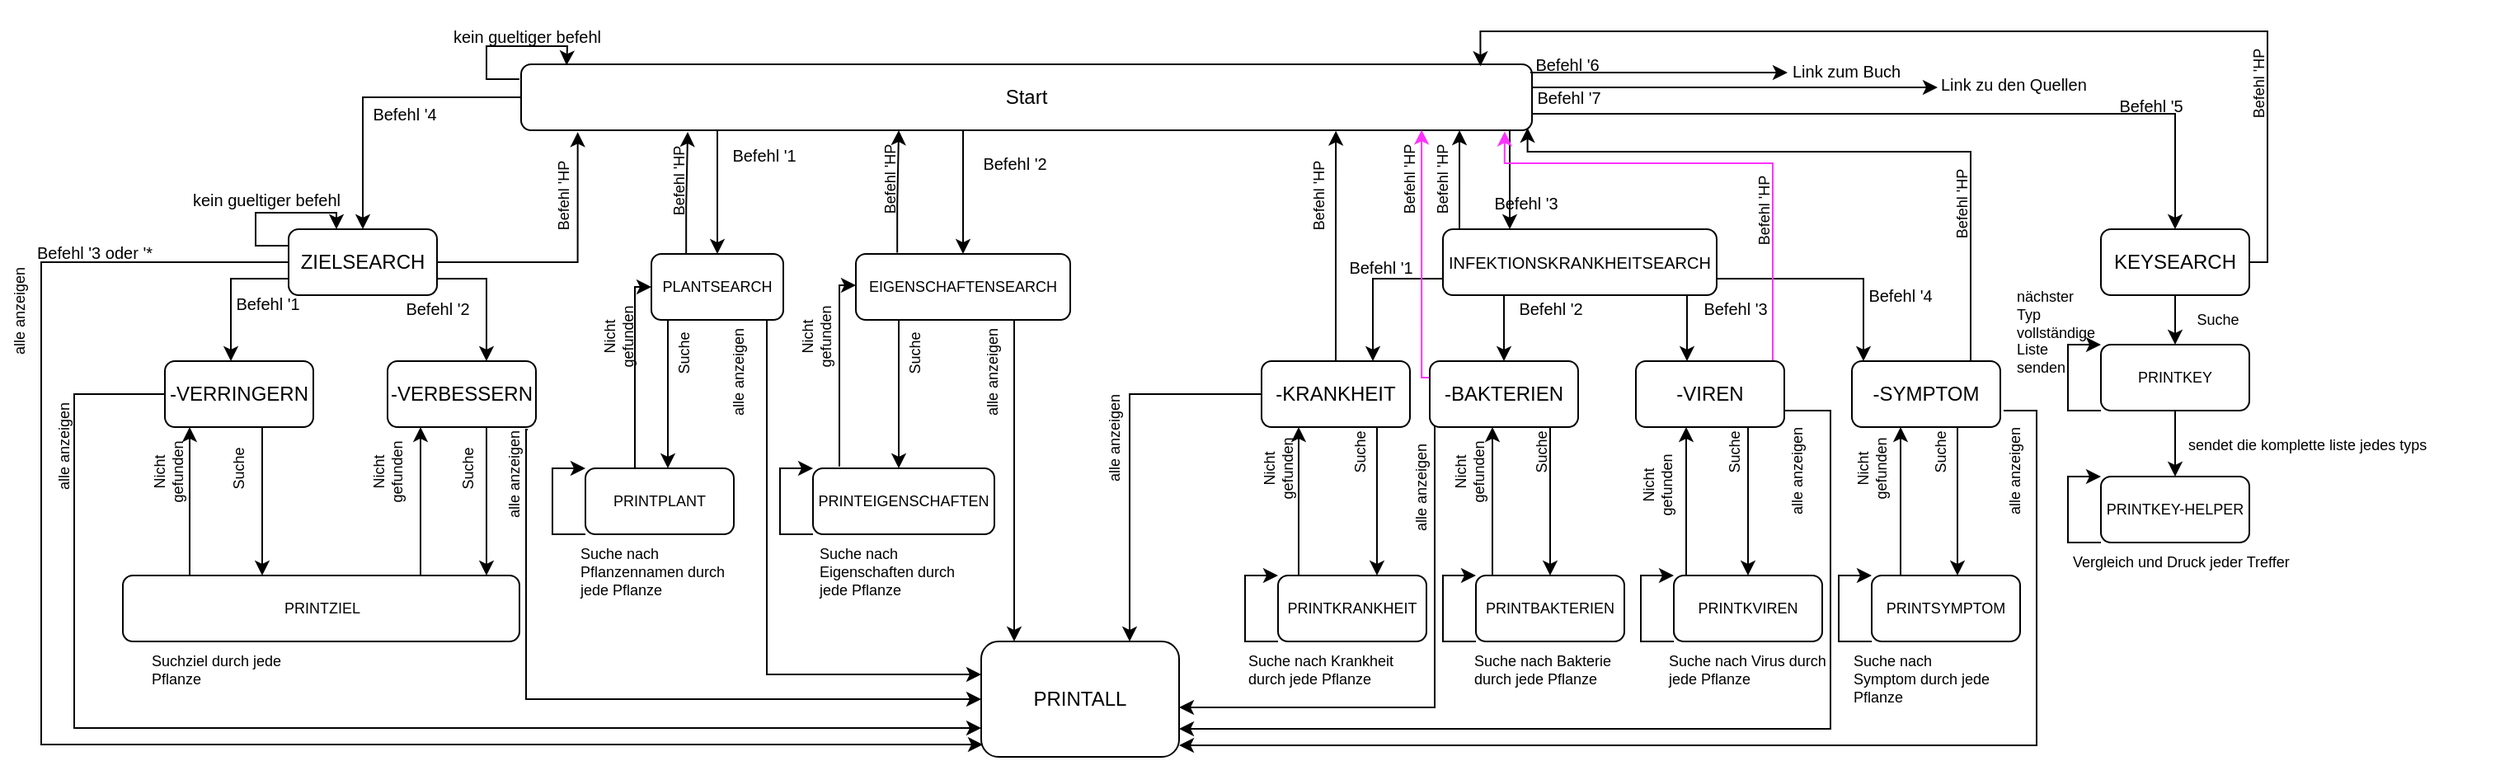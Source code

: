 <mxfile version="20.3.2" type="device"><diagram id="C5RBs43oDa-KdzZeNtuy" name="Page-1"><mxGraphModel dx="1734" dy="474" grid="1" gridSize="10" guides="1" tooltips="1" connect="1" arrows="1" fold="1" page="1" pageScale="1" pageWidth="827" pageHeight="1169" math="0" shadow="0"><root><mxCell id="WIyWlLk6GJQsqaUBKTNV-0"/><mxCell id="WIyWlLk6GJQsqaUBKTNV-1" parent="WIyWlLk6GJQsqaUBKTNV-0"/><mxCell id="qB3Qsxfm9E52d8wtOwGc-145" style="edgeStyle=orthogonalEdgeStyle;rounded=0;orthogonalLoop=1;jettySize=auto;html=1;fontSize=10;fontColor=#000000;" edge="1" parent="WIyWlLk6GJQsqaUBKTNV-1" source="WIyWlLk6GJQsqaUBKTNV-3" target="qB3Qsxfm9E52d8wtOwGc-3"><mxGeometry relative="1" as="geometry"/></mxCell><mxCell id="qB3Qsxfm9E52d8wtOwGc-146" style="edgeStyle=orthogonalEdgeStyle;rounded=0;orthogonalLoop=1;jettySize=auto;html=1;fontSize=10;fontColor=#000000;" edge="1" parent="WIyWlLk6GJQsqaUBKTNV-1" source="WIyWlLk6GJQsqaUBKTNV-3" target="qB3Qsxfm9E52d8wtOwGc-0"><mxGeometry relative="1" as="geometry"><Array as="points"><mxPoint x="-80" y="150"/><mxPoint x="-80" y="150"/></Array></mxGeometry></mxCell><mxCell id="qB3Qsxfm9E52d8wtOwGc-147" style="edgeStyle=orthogonalEdgeStyle;rounded=0;orthogonalLoop=1;jettySize=auto;html=1;fontSize=10;fontColor=#000000;" edge="1" parent="WIyWlLk6GJQsqaUBKTNV-1" source="WIyWlLk6GJQsqaUBKTNV-3" target="qB3Qsxfm9E52d8wtOwGc-59"><mxGeometry relative="1" as="geometry"><Array as="points"><mxPoint x="69" y="178"/><mxPoint x="69" y="178"/></Array></mxGeometry></mxCell><mxCell id="qB3Qsxfm9E52d8wtOwGc-148" style="edgeStyle=orthogonalEdgeStyle;rounded=0;orthogonalLoop=1;jettySize=auto;html=1;entryX=0.25;entryY=0;entryDx=0;entryDy=0;fontSize=10;fontColor=#000000;" edge="1" parent="WIyWlLk6GJQsqaUBKTNV-1"><mxGeometry relative="1" as="geometry"><mxPoint x="400.474" y="140" as="sourcePoint"/><mxPoint x="400.5" y="200" as="targetPoint"/><Array as="points"><mxPoint x="401" y="170"/></Array></mxGeometry></mxCell><mxCell id="qB3Qsxfm9E52d8wtOwGc-149" style="edgeStyle=orthogonalEdgeStyle;rounded=0;orthogonalLoop=1;jettySize=auto;html=1;fontSize=10;fontColor=#000000;" edge="1" parent="WIyWlLk6GJQsqaUBKTNV-1" source="WIyWlLk6GJQsqaUBKTNV-3" target="qB3Qsxfm9E52d8wtOwGc-4"><mxGeometry relative="1" as="geometry"><Array as="points"><mxPoint x="804" y="130"/></Array></mxGeometry></mxCell><mxCell id="qB3Qsxfm9E52d8wtOwGc-157" style="edgeStyle=orthogonalEdgeStyle;rounded=0;orthogonalLoop=1;jettySize=auto;html=1;fontSize=10;fontColor=#000000;" edge="1" parent="WIyWlLk6GJQsqaUBKTNV-1"><mxGeometry relative="1" as="geometry"><mxPoint x="660" y="114" as="targetPoint"/><mxPoint x="414.0" y="114" as="sourcePoint"/></mxGeometry></mxCell><mxCell id="WIyWlLk6GJQsqaUBKTNV-3" value="Start" style="rounded=1;whiteSpace=wrap;html=1;fontSize=12;glass=0;strokeWidth=1;shadow=0;" parent="WIyWlLk6GJQsqaUBKTNV-1" vertex="1"><mxGeometry x="-199" y="100" width="613" height="40" as="geometry"/></mxCell><mxCell id="qB3Qsxfm9E52d8wtOwGc-36" style="edgeStyle=orthogonalEdgeStyle;rounded=0;orthogonalLoop=1;jettySize=auto;html=1;entryX=0.75;entryY=0;entryDx=0;entryDy=0;fontSize=9;" edge="1" parent="WIyWlLk6GJQsqaUBKTNV-1" source="qB3Qsxfm9E52d8wtOwGc-2" target="qB3Qsxfm9E52d8wtOwGc-6"><mxGeometry relative="1" as="geometry"><Array as="points"><mxPoint x="318" y="230"/></Array></mxGeometry></mxCell><mxCell id="qB3Qsxfm9E52d8wtOwGc-38" style="edgeStyle=orthogonalEdgeStyle;rounded=0;orthogonalLoop=1;jettySize=auto;html=1;fontSize=9;" edge="1" parent="WIyWlLk6GJQsqaUBKTNV-1" source="qB3Qsxfm9E52d8wtOwGc-2" target="qB3Qsxfm9E52d8wtOwGc-8"><mxGeometry relative="1" as="geometry"><Array as="points"><mxPoint x="508" y="250"/><mxPoint x="508" y="250"/></Array></mxGeometry></mxCell><mxCell id="qB3Qsxfm9E52d8wtOwGc-39" style="edgeStyle=orthogonalEdgeStyle;rounded=0;orthogonalLoop=1;jettySize=auto;html=1;fontSize=9;" edge="1" parent="WIyWlLk6GJQsqaUBKTNV-1" source="qB3Qsxfm9E52d8wtOwGc-2" target="qB3Qsxfm9E52d8wtOwGc-9"><mxGeometry relative="1" as="geometry"><Array as="points"><mxPoint x="615" y="230"/></Array></mxGeometry></mxCell><mxCell id="qB3Qsxfm9E52d8wtOwGc-40" style="edgeStyle=orthogonalEdgeStyle;rounded=0;orthogonalLoop=1;jettySize=auto;html=1;fontSize=9;" edge="1" parent="WIyWlLk6GJQsqaUBKTNV-1" source="qB3Qsxfm9E52d8wtOwGc-2" target="qB3Qsxfm9E52d8wtOwGc-7"><mxGeometry relative="1" as="geometry"><Array as="points"><mxPoint x="397" y="260"/><mxPoint x="397" y="260"/></Array></mxGeometry></mxCell><mxCell id="qB3Qsxfm9E52d8wtOwGc-109" style="edgeStyle=orthogonalEdgeStyle;rounded=0;orthogonalLoop=1;jettySize=auto;html=1;fontSize=9;" edge="1" parent="WIyWlLk6GJQsqaUBKTNV-1" source="qB3Qsxfm9E52d8wtOwGc-3" target="qB3Qsxfm9E52d8wtOwGc-106"><mxGeometry relative="1" as="geometry"><mxPoint x="-375" y="270" as="targetPoint"/><Array as="points"><mxPoint x="-375" y="230"/></Array></mxGeometry></mxCell><mxCell id="qB3Qsxfm9E52d8wtOwGc-117" style="edgeStyle=orthogonalEdgeStyle;rounded=0;orthogonalLoop=1;jettySize=auto;html=1;fontSize=9;" edge="1" parent="WIyWlLk6GJQsqaUBKTNV-1" source="qB3Qsxfm9E52d8wtOwGc-3"><mxGeometry relative="1" as="geometry"><mxPoint x="-220" y="280" as="targetPoint"/><Array as="points"><mxPoint x="-220" y="230"/></Array></mxGeometry></mxCell><mxCell id="qB3Qsxfm9E52d8wtOwGc-183" style="edgeStyle=orthogonalEdgeStyle;rounded=0;orthogonalLoop=1;jettySize=auto;html=1;entryX=0.056;entryY=1.029;entryDx=0;entryDy=0;entryPerimeter=0;fontSize=9;fontColor=#000000;" edge="1" parent="WIyWlLk6GJQsqaUBKTNV-1" source="qB3Qsxfm9E52d8wtOwGc-3" target="WIyWlLk6GJQsqaUBKTNV-3"><mxGeometry relative="1" as="geometry"/></mxCell><mxCell id="qB3Qsxfm9E52d8wtOwGc-3" value="ZIELSEARCH" style="rounded=1;whiteSpace=wrap;html=1;fontSize=12;glass=0;strokeWidth=1;shadow=0;" vertex="1" parent="WIyWlLk6GJQsqaUBKTNV-1"><mxGeometry x="-340" y="200" width="90" height="40" as="geometry"/></mxCell><mxCell id="qB3Qsxfm9E52d8wtOwGc-48" style="edgeStyle=orthogonalEdgeStyle;rounded=0;orthogonalLoop=1;jettySize=auto;html=1;fontSize=9;" edge="1" parent="WIyWlLk6GJQsqaUBKTNV-1" source="qB3Qsxfm9E52d8wtOwGc-4" target="qB3Qsxfm9E52d8wtOwGc-45"><mxGeometry relative="1" as="geometry"/></mxCell><mxCell id="qB3Qsxfm9E52d8wtOwGc-185" style="edgeStyle=orthogonalEdgeStyle;rounded=0;orthogonalLoop=1;jettySize=auto;html=1;fontSize=9;fontColor=#000000;entryX=0.949;entryY=0.029;entryDx=0;entryDy=0;entryPerimeter=0;" edge="1" parent="WIyWlLk6GJQsqaUBKTNV-1" source="qB3Qsxfm9E52d8wtOwGc-4" target="WIyWlLk6GJQsqaUBKTNV-3"><mxGeometry relative="1" as="geometry"><mxPoint x="870" y="50" as="targetPoint"/><Array as="points"><mxPoint x="860" y="220"/><mxPoint x="860" y="80"/><mxPoint x="383" y="80"/></Array></mxGeometry></mxCell><mxCell id="qB3Qsxfm9E52d8wtOwGc-4" value="KEYSEARCH" style="rounded=1;whiteSpace=wrap;html=1;fontSize=12;glass=0;strokeWidth=1;shadow=0;" vertex="1" parent="WIyWlLk6GJQsqaUBKTNV-1"><mxGeometry x="759" y="200" width="90" height="40" as="geometry"/></mxCell><mxCell id="qB3Qsxfm9E52d8wtOwGc-0" value="PLANTSEARCH" style="rounded=1;whiteSpace=wrap;html=1;fontSize=9;glass=0;strokeWidth=1;shadow=0;" vertex="1" parent="WIyWlLk6GJQsqaUBKTNV-1"><mxGeometry x="-120" y="215" width="80" height="40" as="geometry"/></mxCell><mxCell id="qB3Qsxfm9E52d8wtOwGc-188" style="edgeStyle=orthogonalEdgeStyle;rounded=0;orthogonalLoop=1;jettySize=auto;html=1;entryX=0.806;entryY=1.008;entryDx=0;entryDy=0;entryPerimeter=0;fontSize=9;fontColor=#000000;" edge="1" parent="WIyWlLk6GJQsqaUBKTNV-1" source="qB3Qsxfm9E52d8wtOwGc-6" target="WIyWlLk6GJQsqaUBKTNV-3"><mxGeometry relative="1" as="geometry"/></mxCell><mxCell id="qB3Qsxfm9E52d8wtOwGc-6" value="-KRANKHEIT" style="rounded=1;whiteSpace=wrap;html=1;fontSize=12;glass=0;strokeWidth=1;shadow=0;flipH=0;flipV=1;" vertex="1" parent="WIyWlLk6GJQsqaUBKTNV-1"><mxGeometry x="250" y="280" width="90" height="40" as="geometry"/></mxCell><mxCell id="qB3Qsxfm9E52d8wtOwGc-31" style="edgeStyle=orthogonalEdgeStyle;rounded=0;orthogonalLoop=1;jettySize=auto;html=1;entryX=0.5;entryY=0;entryDx=0;entryDy=0;fontSize=9;" edge="1" parent="WIyWlLk6GJQsqaUBKTNV-1" source="qB3Qsxfm9E52d8wtOwGc-7" target="qB3Qsxfm9E52d8wtOwGc-23"><mxGeometry relative="1" as="geometry"><Array as="points"><mxPoint x="425" y="350"/><mxPoint x="425" y="350"/></Array></mxGeometry></mxCell><mxCell id="qB3Qsxfm9E52d8wtOwGc-32" style="edgeStyle=orthogonalEdgeStyle;rounded=0;orthogonalLoop=1;jettySize=auto;html=1;entryX=0.5;entryY=0;entryDx=0;entryDy=0;fontSize=9;" edge="1" parent="WIyWlLk6GJQsqaUBKTNV-1" source="qB3Qsxfm9E52d8wtOwGc-8" target="qB3Qsxfm9E52d8wtOwGc-25"><mxGeometry relative="1" as="geometry"><Array as="points"><mxPoint x="545" y="350"/><mxPoint x="545" y="350"/></Array></mxGeometry></mxCell><mxCell id="qB3Qsxfm9E52d8wtOwGc-190" style="edgeStyle=orthogonalEdgeStyle;rounded=0;orthogonalLoop=1;jettySize=auto;html=1;fontSize=9;fontColor=#000000;entryX=0.088;entryY=1.016;entryDx=0;entryDy=0;entryPerimeter=0;" edge="1" parent="WIyWlLk6GJQsqaUBKTNV-1"><mxGeometry relative="1" as="geometry"><mxPoint x="411.28" y="138.48" as="targetPoint"/><mxPoint x="680.0" y="283" as="sourcePoint"/><Array as="points"><mxPoint x="680" y="153"/><mxPoint x="411" y="153"/></Array></mxGeometry></mxCell><mxCell id="qB3Qsxfm9E52d8wtOwGc-9" value="-SYMPTOM" style="rounded=1;whiteSpace=wrap;html=1;fontSize=12;glass=0;strokeWidth=1;shadow=0;flipH=0;flipV=1;" vertex="1" parent="WIyWlLk6GJQsqaUBKTNV-1"><mxGeometry x="608" y="280" width="90" height="40" as="geometry"/></mxCell><mxCell id="qB3Qsxfm9E52d8wtOwGc-18" style="edgeStyle=orthogonalEdgeStyle;rounded=0;orthogonalLoop=1;jettySize=auto;html=1;fontSize=10;entryX=0;entryY=0;entryDx=0;entryDy=0;" edge="1" parent="WIyWlLk6GJQsqaUBKTNV-1" source="qB3Qsxfm9E52d8wtOwGc-15" target="qB3Qsxfm9E52d8wtOwGc-15"><mxGeometry relative="1" as="geometry"><mxPoint x="200" y="410" as="targetPoint"/><mxPoint x="250" y="450" as="sourcePoint"/><Array as="points"><mxPoint x="240" y="450"/><mxPoint x="240" y="410"/></Array></mxGeometry></mxCell><mxCell id="qB3Qsxfm9E52d8wtOwGc-76" style="edgeStyle=orthogonalEdgeStyle;rounded=0;orthogonalLoop=1;jettySize=auto;html=1;entryX=0.25;entryY=1;entryDx=0;entryDy=0;fontSize=9;" edge="1" parent="WIyWlLk6GJQsqaUBKTNV-1" source="qB3Qsxfm9E52d8wtOwGc-15" target="qB3Qsxfm9E52d8wtOwGc-6"><mxGeometry relative="1" as="geometry"><Array as="points"><mxPoint x="273" y="365"/></Array></mxGeometry></mxCell><mxCell id="qB3Qsxfm9E52d8wtOwGc-15" value="PRINTKRANKHEIT" style="rounded=1;whiteSpace=wrap;html=1;fontSize=9;glass=0;strokeWidth=1;shadow=0;flipH=0;flipV=1;" vertex="1" parent="WIyWlLk6GJQsqaUBKTNV-1"><mxGeometry x="260" y="410" width="90" height="40" as="geometry"/></mxCell><mxCell id="qB3Qsxfm9E52d8wtOwGc-22" style="edgeStyle=orthogonalEdgeStyle;rounded=0;orthogonalLoop=1;jettySize=auto;html=1;fontSize=10;entryX=0;entryY=0;entryDx=0;entryDy=0;" edge="1" parent="WIyWlLk6GJQsqaUBKTNV-1" source="qB3Qsxfm9E52d8wtOwGc-23" target="qB3Qsxfm9E52d8wtOwGc-23"><mxGeometry relative="1" as="geometry"><mxPoint x="320" y="410" as="targetPoint"/><mxPoint x="370" y="450" as="sourcePoint"/><Array as="points"><mxPoint x="360" y="450"/><mxPoint x="360" y="410"/></Array></mxGeometry></mxCell><mxCell id="qB3Qsxfm9E52d8wtOwGc-23" value="&lt;font style=&quot;font-size: 9px;&quot;&gt;PRINTBAKTERIEN&lt;/font&gt;" style="rounded=1;whiteSpace=wrap;html=1;fontSize=9;glass=0;strokeWidth=1;shadow=0;flipH=0;flipV=1;" vertex="1" parent="WIyWlLk6GJQsqaUBKTNV-1"><mxGeometry x="380" y="410" width="90" height="40" as="geometry"/></mxCell><mxCell id="qB3Qsxfm9E52d8wtOwGc-24" style="edgeStyle=orthogonalEdgeStyle;rounded=0;orthogonalLoop=1;jettySize=auto;html=1;fontSize=10;entryX=0;entryY=0;entryDx=0;entryDy=0;" edge="1" parent="WIyWlLk6GJQsqaUBKTNV-1" source="qB3Qsxfm9E52d8wtOwGc-25" target="qB3Qsxfm9E52d8wtOwGc-25"><mxGeometry relative="1" as="geometry"><mxPoint x="440" y="410" as="targetPoint"/><mxPoint x="490" y="450" as="sourcePoint"/><Array as="points"><mxPoint x="480" y="450"/><mxPoint x="480" y="410"/></Array></mxGeometry></mxCell><mxCell id="qB3Qsxfm9E52d8wtOwGc-25" value="&lt;font style=&quot;font-size: 9px;&quot;&gt;PRINTKVIREN&lt;/font&gt;" style="rounded=1;whiteSpace=wrap;html=1;fontSize=9;glass=0;strokeWidth=1;shadow=0;flipH=0;flipV=1;" vertex="1" parent="WIyWlLk6GJQsqaUBKTNV-1"><mxGeometry x="500" y="410" width="90" height="40" as="geometry"/></mxCell><mxCell id="qB3Qsxfm9E52d8wtOwGc-26" style="edgeStyle=orthogonalEdgeStyle;rounded=0;orthogonalLoop=1;jettySize=auto;html=1;fontSize=10;entryX=0;entryY=0;entryDx=0;entryDy=0;" edge="1" parent="WIyWlLk6GJQsqaUBKTNV-1" source="qB3Qsxfm9E52d8wtOwGc-27" target="qB3Qsxfm9E52d8wtOwGc-27"><mxGeometry relative="1" as="geometry"><mxPoint x="560" y="410" as="targetPoint"/><mxPoint x="610" y="450" as="sourcePoint"/><Array as="points"><mxPoint x="600" y="450"/><mxPoint x="600" y="410"/></Array></mxGeometry></mxCell><mxCell id="qB3Qsxfm9E52d8wtOwGc-27" value="PRINTSYMPTOM" style="rounded=1;whiteSpace=wrap;html=1;fontSize=9;glass=0;strokeWidth=1;shadow=0;flipH=0;flipV=1;" vertex="1" parent="WIyWlLk6GJQsqaUBKTNV-1"><mxGeometry x="620" y="410" width="90" height="40" as="geometry"/></mxCell><mxCell id="qB3Qsxfm9E52d8wtOwGc-44" style="edgeStyle=orthogonalEdgeStyle;rounded=0;orthogonalLoop=1;jettySize=auto;html=1;fontSize=10;entryX=0;entryY=0;entryDx=0;entryDy=0;" edge="1" parent="WIyWlLk6GJQsqaUBKTNV-1" source="qB3Qsxfm9E52d8wtOwGc-45" target="qB3Qsxfm9E52d8wtOwGc-45"><mxGeometry relative="1" as="geometry"><mxPoint x="699" y="270" as="targetPoint"/><mxPoint x="749" y="310" as="sourcePoint"/><Array as="points"><mxPoint x="739" y="310"/><mxPoint x="739" y="270"/></Array></mxGeometry></mxCell><mxCell id="qB3Qsxfm9E52d8wtOwGc-49" style="edgeStyle=orthogonalEdgeStyle;rounded=0;orthogonalLoop=1;jettySize=auto;html=1;fontSize=9;" edge="1" parent="WIyWlLk6GJQsqaUBKTNV-1" source="qB3Qsxfm9E52d8wtOwGc-45" target="qB3Qsxfm9E52d8wtOwGc-47"><mxGeometry relative="1" as="geometry"/></mxCell><mxCell id="qB3Qsxfm9E52d8wtOwGc-45" value="PRINTKEY" style="rounded=1;whiteSpace=wrap;html=1;fontSize=9;glass=0;strokeWidth=1;shadow=0;flipH=0;flipV=1;" vertex="1" parent="WIyWlLk6GJQsqaUBKTNV-1"><mxGeometry x="759" y="270" width="90" height="40" as="geometry"/></mxCell><mxCell id="qB3Qsxfm9E52d8wtOwGc-46" style="edgeStyle=orthogonalEdgeStyle;rounded=0;orthogonalLoop=1;jettySize=auto;html=1;fontSize=10;entryX=0;entryY=0;entryDx=0;entryDy=0;" edge="1" parent="WIyWlLk6GJQsqaUBKTNV-1" source="qB3Qsxfm9E52d8wtOwGc-47" target="qB3Qsxfm9E52d8wtOwGc-47"><mxGeometry relative="1" as="geometry"><mxPoint x="699" y="350" as="targetPoint"/><mxPoint x="749" y="390" as="sourcePoint"/><Array as="points"><mxPoint x="739" y="390"/><mxPoint x="739" y="350"/></Array></mxGeometry></mxCell><mxCell id="qB3Qsxfm9E52d8wtOwGc-47" value="PRINTKEY-HELPER" style="rounded=1;whiteSpace=wrap;html=1;fontSize=9;glass=0;strokeWidth=1;shadow=0;flipH=0;flipV=1;" vertex="1" parent="WIyWlLk6GJQsqaUBKTNV-1"><mxGeometry x="759" y="350" width="90" height="40" as="geometry"/></mxCell><mxCell id="qB3Qsxfm9E52d8wtOwGc-55" style="edgeStyle=orthogonalEdgeStyle;rounded=0;orthogonalLoop=1;jettySize=auto;html=1;fontSize=10;entryX=0;entryY=0;entryDx=0;entryDy=0;" edge="1" parent="WIyWlLk6GJQsqaUBKTNV-1" source="qB3Qsxfm9E52d8wtOwGc-56" target="qB3Qsxfm9E52d8wtOwGc-56"><mxGeometry relative="1" as="geometry"><mxPoint x="-220" y="345" as="targetPoint"/><mxPoint x="-170" y="385" as="sourcePoint"/><Array as="points"><mxPoint x="-180" y="385"/><mxPoint x="-180" y="345"/></Array></mxGeometry></mxCell><mxCell id="qB3Qsxfm9E52d8wtOwGc-66" style="edgeStyle=orthogonalEdgeStyle;rounded=0;orthogonalLoop=1;jettySize=auto;html=1;fontSize=9;entryX=0;entryY=0.5;entryDx=0;entryDy=0;" edge="1" parent="WIyWlLk6GJQsqaUBKTNV-1" source="qB3Qsxfm9E52d8wtOwGc-56" target="qB3Qsxfm9E52d8wtOwGc-0"><mxGeometry relative="1" as="geometry"><mxPoint x="-130" y="240" as="targetPoint"/><Array as="points"><mxPoint x="-130" y="235"/></Array></mxGeometry></mxCell><mxCell id="qB3Qsxfm9E52d8wtOwGc-56" value="PRINTPLANT" style="rounded=1;whiteSpace=wrap;html=1;fontSize=9;glass=0;strokeWidth=1;shadow=0;flipH=0;flipV=1;" vertex="1" parent="WIyWlLk6GJQsqaUBKTNV-1"><mxGeometry x="-160" y="345" width="90" height="40" as="geometry"/></mxCell><mxCell id="qB3Qsxfm9E52d8wtOwGc-57" style="edgeStyle=orthogonalEdgeStyle;rounded=0;orthogonalLoop=1;jettySize=auto;html=1;fontSize=10;entryX=0;entryY=0;entryDx=0;entryDy=0;" edge="1" parent="WIyWlLk6GJQsqaUBKTNV-1" source="qB3Qsxfm9E52d8wtOwGc-58" target="qB3Qsxfm9E52d8wtOwGc-58"><mxGeometry relative="1" as="geometry"><mxPoint x="-82" y="345" as="targetPoint"/><mxPoint x="-32" y="385" as="sourcePoint"/><Array as="points"><mxPoint x="-42" y="385"/><mxPoint x="-42" y="345"/></Array></mxGeometry></mxCell><mxCell id="qB3Qsxfm9E52d8wtOwGc-58" value="PRINTEIGENSCHAFTEN" style="rounded=1;whiteSpace=wrap;html=1;fontSize=9;glass=0;strokeWidth=1;shadow=0;flipH=0;flipV=1;" vertex="1" parent="WIyWlLk6GJQsqaUBKTNV-1"><mxGeometry x="-22" y="345" width="110" height="40" as="geometry"/></mxCell><mxCell id="qB3Qsxfm9E52d8wtOwGc-60" style="edgeStyle=orthogonalEdgeStyle;rounded=0;orthogonalLoop=1;jettySize=auto;html=1;fontSize=10;" edge="1" parent="WIyWlLk6GJQsqaUBKTNV-1"><mxGeometry relative="1" as="geometry"><mxPoint x="30" y="345" as="targetPoint"/><mxPoint x="30" y="255" as="sourcePoint"/><Array as="points"><mxPoint x="30" y="275"/><mxPoint x="30" y="275"/></Array></mxGeometry></mxCell><mxCell id="qB3Qsxfm9E52d8wtOwGc-61" style="edgeStyle=orthogonalEdgeStyle;rounded=0;orthogonalLoop=1;jettySize=auto;html=1;fontSize=10;" edge="1" parent="WIyWlLk6GJQsqaUBKTNV-1"><mxGeometry relative="1" as="geometry"><mxPoint x="-110" y="345" as="targetPoint"/><mxPoint x="-110" y="255" as="sourcePoint"/><Array as="points"><mxPoint x="-110" y="275"/><mxPoint x="-110" y="275"/></Array></mxGeometry></mxCell><mxCell id="qB3Qsxfm9E52d8wtOwGc-41" value="PRINTALL" style="rounded=1;whiteSpace=wrap;html=1;fontSize=12;glass=0;strokeWidth=1;shadow=0;" vertex="1" parent="WIyWlLk6GJQsqaUBKTNV-1"><mxGeometry x="80" y="450" width="120" height="70" as="geometry"/></mxCell><mxCell id="qB3Qsxfm9E52d8wtOwGc-65" value="Suche" style="text;html=1;strokeColor=none;fillColor=none;align=center;verticalAlign=middle;whiteSpace=wrap;rounded=0;fontSize=9;rotation=-90;" vertex="1" parent="WIyWlLk6GJQsqaUBKTNV-1"><mxGeometry x="-130" y="260" width="60" height="30" as="geometry"/></mxCell><mxCell id="qB3Qsxfm9E52d8wtOwGc-68" style="edgeStyle=orthogonalEdgeStyle;rounded=0;orthogonalLoop=1;jettySize=auto;html=1;fontSize=9;entryX=0;entryY=0.5;entryDx=0;entryDy=0;" edge="1" parent="WIyWlLk6GJQsqaUBKTNV-1"><mxGeometry relative="1" as="geometry"><mxPoint x="4" y="234" as="targetPoint"/><mxPoint x="-6" y="344" as="sourcePoint"/><Array as="points"><mxPoint x="-6" y="234"/></Array></mxGeometry></mxCell><mxCell id="qB3Qsxfm9E52d8wtOwGc-69" value="Nicht gefunden" style="text;html=1;strokeColor=none;fillColor=none;align=center;verticalAlign=middle;whiteSpace=wrap;rounded=0;fontSize=9;rotation=-90;" vertex="1" parent="WIyWlLk6GJQsqaUBKTNV-1"><mxGeometry x="-50" y="250" width="60" height="30" as="geometry"/></mxCell><mxCell id="qB3Qsxfm9E52d8wtOwGc-70" value="Nicht gefunden" style="text;html=1;strokeColor=none;fillColor=none;align=center;verticalAlign=middle;whiteSpace=wrap;rounded=0;fontSize=9;rotation=-90;" vertex="1" parent="WIyWlLk6GJQsqaUBKTNV-1"><mxGeometry x="-170" y="250" width="60" height="30" as="geometry"/></mxCell><mxCell id="qB3Qsxfm9E52d8wtOwGc-71" style="edgeStyle=orthogonalEdgeStyle;rounded=0;orthogonalLoop=1;jettySize=auto;html=1;fontSize=10;entryX=0;entryY=0.75;entryDx=0;entryDy=0;exitX=1;exitY=0.5;exitDx=0;exitDy=0;" edge="1" parent="WIyWlLk6GJQsqaUBKTNV-1" source="qB3Qsxfm9E52d8wtOwGc-106" target="qB3Qsxfm9E52d8wtOwGc-41"><mxGeometry relative="1" as="geometry"><mxPoint x="-60" y="345" as="targetPoint"/><mxPoint x="-330" y="330" as="sourcePoint"/><Array as="points"><mxPoint x="-470" y="300"/><mxPoint x="-470" y="503"/></Array></mxGeometry></mxCell><mxCell id="qB3Qsxfm9E52d8wtOwGc-73" value="alle anzeigen" style="text;whiteSpace=wrap;html=1;fontSize=9;rotation=-90;" vertex="1" parent="WIyWlLk6GJQsqaUBKTNV-1"><mxGeometry x="-94" y="270" width="60" height="30" as="geometry"/></mxCell><mxCell id="qB3Qsxfm9E52d8wtOwGc-77" style="edgeStyle=orthogonalEdgeStyle;rounded=0;orthogonalLoop=1;jettySize=auto;html=1;entryX=0.25;entryY=1;entryDx=0;entryDy=0;fontSize=9;" edge="1" parent="WIyWlLk6GJQsqaUBKTNV-1"><mxGeometry relative="1" as="geometry"><mxPoint x="390" y="410" as="sourcePoint"/><mxPoint x="390" y="320" as="targetPoint"/><Array as="points"><mxPoint x="390.5" y="365"/></Array></mxGeometry></mxCell><mxCell id="qB3Qsxfm9E52d8wtOwGc-78" style="edgeStyle=orthogonalEdgeStyle;rounded=0;orthogonalLoop=1;jettySize=auto;html=1;entryX=0.25;entryY=1;entryDx=0;entryDy=0;fontSize=9;" edge="1" parent="WIyWlLk6GJQsqaUBKTNV-1"><mxGeometry relative="1" as="geometry"><mxPoint x="507.5" y="410" as="sourcePoint"/><mxPoint x="507.5" y="320" as="targetPoint"/><Array as="points"><mxPoint x="508" y="365"/></Array></mxGeometry></mxCell><mxCell id="qB3Qsxfm9E52d8wtOwGc-79" style="edgeStyle=orthogonalEdgeStyle;rounded=0;orthogonalLoop=1;jettySize=auto;html=1;entryX=0.25;entryY=1;entryDx=0;entryDy=0;fontSize=9;" edge="1" parent="WIyWlLk6GJQsqaUBKTNV-1"><mxGeometry relative="1" as="geometry"><mxPoint x="637.5" y="410" as="sourcePoint"/><mxPoint x="637.5" y="320" as="targetPoint"/><Array as="points"><mxPoint x="638" y="365"/></Array></mxGeometry></mxCell><mxCell id="qB3Qsxfm9E52d8wtOwGc-80" value="Nicht gefunden" style="text;html=1;strokeColor=none;fillColor=none;align=center;verticalAlign=middle;whiteSpace=wrap;rounded=0;fontSize=9;rotation=-90;" vertex="1" parent="WIyWlLk6GJQsqaUBKTNV-1"><mxGeometry x="590" y="330" width="60" height="30" as="geometry"/></mxCell><mxCell id="qB3Qsxfm9E52d8wtOwGc-81" value="Nicht gefunden" style="text;html=1;strokeColor=none;fillColor=none;align=center;verticalAlign=middle;whiteSpace=wrap;rounded=0;fontSize=9;rotation=-90;" vertex="1" parent="WIyWlLk6GJQsqaUBKTNV-1"><mxGeometry x="460" y="340" width="60" height="30" as="geometry"/></mxCell><mxCell id="qB3Qsxfm9E52d8wtOwGc-82" value="Nicht gefunden" style="text;html=1;strokeColor=none;fillColor=none;align=center;verticalAlign=middle;whiteSpace=wrap;rounded=0;fontSize=9;rotation=-90;" vertex="1" parent="WIyWlLk6GJQsqaUBKTNV-1"><mxGeometry x="346" y="332" width="60" height="30" as="geometry"/></mxCell><mxCell id="qB3Qsxfm9E52d8wtOwGc-83" value="Nicht gefunden" style="text;html=1;strokeColor=none;fillColor=none;align=center;verticalAlign=middle;whiteSpace=wrap;rounded=0;fontSize=9;rotation=-90;" vertex="1" parent="WIyWlLk6GJQsqaUBKTNV-1"><mxGeometry x="230" y="330" width="60" height="30" as="geometry"/></mxCell><mxCell id="qB3Qsxfm9E52d8wtOwGc-84" value="Suche" style="text;html=1;strokeColor=none;fillColor=none;align=center;verticalAlign=middle;whiteSpace=wrap;rounded=0;fontSize=9;rotation=-90;" vertex="1" parent="WIyWlLk6GJQsqaUBKTNV-1"><mxGeometry x="10" y="260" width="60" height="30" as="geometry"/></mxCell><mxCell id="qB3Qsxfm9E52d8wtOwGc-86" value="Suche" style="text;html=1;strokeColor=none;fillColor=none;align=center;verticalAlign=middle;whiteSpace=wrap;rounded=0;fontSize=9;rotation=-90;" vertex="1" parent="WIyWlLk6GJQsqaUBKTNV-1"><mxGeometry x="390" y="320" width="60" height="30" as="geometry"/></mxCell><mxCell id="qB3Qsxfm9E52d8wtOwGc-87" value="Suche" style="text;html=1;strokeColor=none;fillColor=none;align=center;verticalAlign=middle;whiteSpace=wrap;rounded=0;fontSize=9;rotation=-90;" vertex="1" parent="WIyWlLk6GJQsqaUBKTNV-1"><mxGeometry x="507" y="320" width="60" height="30" as="geometry"/></mxCell><mxCell id="qB3Qsxfm9E52d8wtOwGc-92" style="edgeStyle=orthogonalEdgeStyle;rounded=0;orthogonalLoop=1;jettySize=auto;html=1;entryX=0.5;entryY=0;entryDx=0;entryDy=0;fontSize=9;" edge="1" parent="WIyWlLk6GJQsqaUBKTNV-1"><mxGeometry relative="1" as="geometry"><mxPoint x="320" y="320" as="sourcePoint"/><mxPoint x="320" y="410" as="targetPoint"/><Array as="points"><mxPoint x="320" y="350"/><mxPoint x="320" y="350"/></Array></mxGeometry></mxCell><mxCell id="qB3Qsxfm9E52d8wtOwGc-93" value="Suche" style="text;html=1;strokeColor=none;fillColor=none;align=center;verticalAlign=middle;whiteSpace=wrap;rounded=0;fontSize=9;rotation=-90;" vertex="1" parent="WIyWlLk6GJQsqaUBKTNV-1"><mxGeometry x="280" y="320" width="60" height="30" as="geometry"/></mxCell><mxCell id="qB3Qsxfm9E52d8wtOwGc-94" style="edgeStyle=orthogonalEdgeStyle;rounded=0;orthogonalLoop=1;jettySize=auto;html=1;entryX=0.5;entryY=0;entryDx=0;entryDy=0;fontSize=9;" edge="1" parent="WIyWlLk6GJQsqaUBKTNV-1"><mxGeometry relative="1" as="geometry"><mxPoint x="672" y="320" as="sourcePoint"/><mxPoint x="672" y="410" as="targetPoint"/><Array as="points"><mxPoint x="672" y="350"/><mxPoint x="672" y="350"/></Array></mxGeometry></mxCell><mxCell id="qB3Qsxfm9E52d8wtOwGc-95" value="Suche" style="text;html=1;strokeColor=none;fillColor=none;align=center;verticalAlign=middle;whiteSpace=wrap;rounded=0;fontSize=9;rotation=-90;" vertex="1" parent="WIyWlLk6GJQsqaUBKTNV-1"><mxGeometry x="632" y="320" width="60" height="30" as="geometry"/></mxCell><mxCell id="qB3Qsxfm9E52d8wtOwGc-96" style="edgeStyle=orthogonalEdgeStyle;rounded=0;orthogonalLoop=1;jettySize=auto;html=1;fontSize=10;exitX=0.75;exitY=1;exitDx=0;exitDy=0;" edge="1" parent="WIyWlLk6GJQsqaUBKTNV-1" source="qB3Qsxfm9E52d8wtOwGc-59"><mxGeometry relative="1" as="geometry"><mxPoint x="100" y="450" as="targetPoint"/><mxPoint x="-50" y="265" as="sourcePoint"/><Array as="points"><mxPoint x="102" y="240"/><mxPoint x="100" y="240"/></Array></mxGeometry></mxCell><mxCell id="qB3Qsxfm9E52d8wtOwGc-59" value="EIGENSCHAFTENSEARCH" style="rounded=1;whiteSpace=wrap;html=1;fontSize=9;glass=0;strokeWidth=1;shadow=0;" vertex="1" parent="WIyWlLk6GJQsqaUBKTNV-1"><mxGeometry x="4" y="215" width="130" height="40" as="geometry"/></mxCell><mxCell id="qB3Qsxfm9E52d8wtOwGc-97" style="edgeStyle=orthogonalEdgeStyle;rounded=0;orthogonalLoop=1;jettySize=auto;html=1;fontSize=10;" edge="1" parent="WIyWlLk6GJQsqaUBKTNV-1" source="qB3Qsxfm9E52d8wtOwGc-6"><mxGeometry relative="1" as="geometry"><mxPoint x="170" y="450" as="targetPoint"/><mxPoint x="250" y="240" as="sourcePoint"/><Array as="points"><mxPoint x="170" y="300"/></Array></mxGeometry></mxCell><mxCell id="qB3Qsxfm9E52d8wtOwGc-98" style="edgeStyle=orthogonalEdgeStyle;rounded=0;orthogonalLoop=1;jettySize=auto;html=1;fontSize=10;exitX=1;exitY=0;exitDx=0;exitDy=0;" edge="1" parent="WIyWlLk6GJQsqaUBKTNV-1" source="qB3Qsxfm9E52d8wtOwGc-82"><mxGeometry relative="1" as="geometry"><mxPoint x="200" y="490" as="targetPoint"/><mxPoint x="280" y="340" as="sourcePoint"/><Array as="points"><mxPoint x="355" y="490"/></Array></mxGeometry></mxCell><mxCell id="qB3Qsxfm9E52d8wtOwGc-195" style="edgeStyle=orthogonalEdgeStyle;rounded=0;orthogonalLoop=1;jettySize=auto;html=1;entryX=0.933;entryY=-0.147;entryDx=0;entryDy=0;entryPerimeter=0;strokeColor=#FF33FF;fontSize=9;fontColor=#FF99CC;" edge="1" parent="WIyWlLk6GJQsqaUBKTNV-1" source="qB3Qsxfm9E52d8wtOwGc-7" target="qB3Qsxfm9E52d8wtOwGc-178"><mxGeometry relative="1" as="geometry"><Array as="points"><mxPoint x="347" y="290"/></Array></mxGeometry></mxCell><mxCell id="qB3Qsxfm9E52d8wtOwGc-7" value="-BAKTERIEN" style="rounded=1;whiteSpace=wrap;html=1;fontSize=12;glass=0;strokeWidth=1;shadow=0;flipH=0;flipV=1;" vertex="1" parent="WIyWlLk6GJQsqaUBKTNV-1"><mxGeometry x="352" y="280" width="90" height="40" as="geometry"/></mxCell><mxCell id="qB3Qsxfm9E52d8wtOwGc-99" style="edgeStyle=orthogonalEdgeStyle;rounded=0;orthogonalLoop=1;jettySize=auto;html=1;fontSize=10;exitX=1;exitY=0.5;exitDx=0;exitDy=0;" edge="1" parent="WIyWlLk6GJQsqaUBKTNV-1"><mxGeometry relative="1" as="geometry"><mxPoint x="200" y="503" as="targetPoint"/><mxPoint x="562" y="300" as="sourcePoint"/><Array as="points"><mxPoint x="562" y="310"/><mxPoint x="595" y="310"/><mxPoint x="595" y="503"/><mxPoint x="360" y="503"/></Array></mxGeometry></mxCell><mxCell id="qB3Qsxfm9E52d8wtOwGc-193" style="edgeStyle=orthogonalEdgeStyle;rounded=0;orthogonalLoop=1;jettySize=auto;html=1;fontSize=9;fontColor=#FF99CC;entryX=0.973;entryY=1.018;entryDx=0;entryDy=0;entryPerimeter=0;strokeColor=#FF33FF;" edge="1" parent="WIyWlLk6GJQsqaUBKTNV-1" source="qB3Qsxfm9E52d8wtOwGc-8" target="WIyWlLk6GJQsqaUBKTNV-3"><mxGeometry relative="1" as="geometry"><mxPoint x="400" y="160" as="targetPoint"/><Array as="points"><mxPoint x="560" y="160"/><mxPoint x="397" y="160"/></Array></mxGeometry></mxCell><mxCell id="qB3Qsxfm9E52d8wtOwGc-8" value="-VIREN" style="rounded=1;whiteSpace=wrap;html=1;fontSize=12;glass=0;strokeWidth=1;shadow=0;flipH=0;flipV=1;" vertex="1" parent="WIyWlLk6GJQsqaUBKTNV-1"><mxGeometry x="477" y="280" width="90" height="40" as="geometry"/></mxCell><mxCell id="qB3Qsxfm9E52d8wtOwGc-100" style="edgeStyle=orthogonalEdgeStyle;rounded=0;orthogonalLoop=1;jettySize=auto;html=1;fontSize=10;" edge="1" parent="WIyWlLk6GJQsqaUBKTNV-1"><mxGeometry relative="1" as="geometry"><mxPoint x="200" y="513" as="targetPoint"/><mxPoint x="700" y="310" as="sourcePoint"/><Array as="points"><mxPoint x="720" y="310"/><mxPoint x="720" y="513"/></Array></mxGeometry></mxCell><mxCell id="qB3Qsxfm9E52d8wtOwGc-101" value="alle anzeigen" style="text;whiteSpace=wrap;html=1;fontSize=9;rotation=-90;" vertex="1" parent="WIyWlLk6GJQsqaUBKTNV-1"><mxGeometry x="60" y="270" width="60" height="30" as="geometry"/></mxCell><mxCell id="qB3Qsxfm9E52d8wtOwGc-102" value="alle anzeigen" style="text;whiteSpace=wrap;html=1;fontSize=9;rotation=-90;" vertex="1" parent="WIyWlLk6GJQsqaUBKTNV-1"><mxGeometry x="134" y="310" width="60" height="30" as="geometry"/></mxCell><mxCell id="qB3Qsxfm9E52d8wtOwGc-103" value="alle anzeigen" style="text;whiteSpace=wrap;html=1;fontSize=9;rotation=-90;" vertex="1" parent="WIyWlLk6GJQsqaUBKTNV-1"><mxGeometry x="320" y="340" width="60" height="30" as="geometry"/></mxCell><mxCell id="qB3Qsxfm9E52d8wtOwGc-104" value="alle anzeigen" style="text;whiteSpace=wrap;html=1;fontSize=9;rotation=-90;" vertex="1" parent="WIyWlLk6GJQsqaUBKTNV-1"><mxGeometry x="548" y="330" width="60" height="30" as="geometry"/></mxCell><mxCell id="qB3Qsxfm9E52d8wtOwGc-105" value="alle anzeigen" style="text;whiteSpace=wrap;html=1;fontSize=9;rotation=-90;" vertex="1" parent="WIyWlLk6GJQsqaUBKTNV-1"><mxGeometry x="680" y="330" width="60" height="30" as="geometry"/></mxCell><mxCell id="qB3Qsxfm9E52d8wtOwGc-106" value="-VERRINGERN" style="rounded=1;whiteSpace=wrap;html=1;fontSize=12;glass=0;strokeWidth=1;shadow=0;" vertex="1" parent="WIyWlLk6GJQsqaUBKTNV-1"><mxGeometry x="-415" y="280" width="90" height="40" as="geometry"/></mxCell><mxCell id="qB3Qsxfm9E52d8wtOwGc-107" value="-VERBESSERN" style="rounded=1;whiteSpace=wrap;html=1;fontSize=12;glass=0;strokeWidth=1;shadow=0;" vertex="1" parent="WIyWlLk6GJQsqaUBKTNV-1"><mxGeometry x="-280" y="280" width="90" height="40" as="geometry"/></mxCell><mxCell id="qB3Qsxfm9E52d8wtOwGc-122" style="edgeStyle=orthogonalEdgeStyle;rounded=0;orthogonalLoop=1;jettySize=auto;html=1;entryX=0.25;entryY=1;entryDx=0;entryDy=0;fontSize=9;" edge="1" parent="WIyWlLk6GJQsqaUBKTNV-1"><mxGeometry relative="1" as="geometry"><mxPoint x="-400" y="410" as="sourcePoint"/><mxPoint x="-400" y="320" as="targetPoint"/><Array as="points"><mxPoint x="-399.5" y="365"/></Array></mxGeometry></mxCell><mxCell id="qB3Qsxfm9E52d8wtOwGc-123" style="edgeStyle=orthogonalEdgeStyle;rounded=0;orthogonalLoop=1;jettySize=auto;html=1;entryX=0.25;entryY=1;entryDx=0;entryDy=0;fontSize=9;" edge="1" parent="WIyWlLk6GJQsqaUBKTNV-1"><mxGeometry relative="1" as="geometry"><mxPoint x="-260" y="410" as="sourcePoint"/><mxPoint x="-260" y="320" as="targetPoint"/><Array as="points"><mxPoint x="-259.5" y="365"/></Array></mxGeometry></mxCell><mxCell id="qB3Qsxfm9E52d8wtOwGc-124" style="edgeStyle=orthogonalEdgeStyle;rounded=0;orthogonalLoop=1;jettySize=auto;html=1;entryX=0.5;entryY=0;entryDx=0;entryDy=0;fontSize=9;" edge="1" parent="WIyWlLk6GJQsqaUBKTNV-1"><mxGeometry relative="1" as="geometry"><mxPoint x="-356" y="320" as="sourcePoint"/><mxPoint x="-356" y="410" as="targetPoint"/><Array as="points"><mxPoint x="-356" y="350"/><mxPoint x="-356" y="350"/></Array></mxGeometry></mxCell><mxCell id="qB3Qsxfm9E52d8wtOwGc-125" style="edgeStyle=orthogonalEdgeStyle;rounded=0;orthogonalLoop=1;jettySize=auto;html=1;entryX=0.5;entryY=0;entryDx=0;entryDy=0;fontSize=9;" edge="1" parent="WIyWlLk6GJQsqaUBKTNV-1"><mxGeometry relative="1" as="geometry"><mxPoint x="-220" y="320" as="sourcePoint"/><mxPoint x="-220" y="410" as="targetPoint"/><Array as="points"><mxPoint x="-220" y="350"/><mxPoint x="-220" y="350"/></Array></mxGeometry></mxCell><mxCell id="qB3Qsxfm9E52d8wtOwGc-126" style="edgeStyle=orthogonalEdgeStyle;rounded=0;orthogonalLoop=1;jettySize=auto;html=1;fontSize=10;exitX=1;exitY=1;exitDx=0;exitDy=0;" edge="1" parent="WIyWlLk6GJQsqaUBKTNV-1" source="qB3Qsxfm9E52d8wtOwGc-73" target="qB3Qsxfm9E52d8wtOwGc-41"><mxGeometry relative="1" as="geometry"><mxPoint x="90" y="512.5" as="targetPoint"/><mxPoint x="-50" y="265" as="sourcePoint"/><Array as="points"><mxPoint x="-50" y="255"/><mxPoint x="-50" y="470"/></Array></mxGeometry></mxCell><mxCell id="qB3Qsxfm9E52d8wtOwGc-127" style="edgeStyle=orthogonalEdgeStyle;rounded=0;orthogonalLoop=1;jettySize=auto;html=1;fontSize=10;exitX=1;exitY=1;exitDx=0;exitDy=0;entryX=0;entryY=0.5;entryDx=0;entryDy=0;" edge="1" parent="WIyWlLk6GJQsqaUBKTNV-1" target="qB3Qsxfm9E52d8wtOwGc-41"><mxGeometry relative="1" as="geometry"><mxPoint x="73" y="477" as="targetPoint"/><mxPoint x="-195" y="321.5" as="sourcePoint"/><Array as="points"><mxPoint x="-196" y="322"/><mxPoint x="-196" y="485"/></Array></mxGeometry></mxCell><mxCell id="qB3Qsxfm9E52d8wtOwGc-129" value="Nicht gefunden" style="text;html=1;strokeColor=none;fillColor=none;align=center;verticalAlign=middle;whiteSpace=wrap;rounded=0;fontSize=9;rotation=-90;" vertex="1" parent="WIyWlLk6GJQsqaUBKTNV-1"><mxGeometry x="-443" y="332" width="60" height="30" as="geometry"/></mxCell><mxCell id="qB3Qsxfm9E52d8wtOwGc-130" value="Nicht gefunden" style="text;html=1;strokeColor=none;fillColor=none;align=center;verticalAlign=middle;whiteSpace=wrap;rounded=0;fontSize=9;rotation=-90;" vertex="1" parent="WIyWlLk6GJQsqaUBKTNV-1"><mxGeometry x="-310" y="332" width="60" height="30" as="geometry"/></mxCell><mxCell id="qB3Qsxfm9E52d8wtOwGc-131" value="Suche" style="text;html=1;strokeColor=none;fillColor=none;align=center;verticalAlign=middle;whiteSpace=wrap;rounded=0;fontSize=9;rotation=-90;" vertex="1" parent="WIyWlLk6GJQsqaUBKTNV-1"><mxGeometry x="-261" y="330" width="60" height="30" as="geometry"/></mxCell><mxCell id="qB3Qsxfm9E52d8wtOwGc-132" value="Suche" style="text;html=1;strokeColor=none;fillColor=none;align=center;verticalAlign=middle;whiteSpace=wrap;rounded=0;fontSize=9;rotation=-90;" vertex="1" parent="WIyWlLk6GJQsqaUBKTNV-1"><mxGeometry x="-400" y="330" width="60" height="30" as="geometry"/></mxCell><mxCell id="qB3Qsxfm9E52d8wtOwGc-133" value="alle anzeigen" style="text;whiteSpace=wrap;html=1;fontSize=9;rotation=-90;" vertex="1" parent="WIyWlLk6GJQsqaUBKTNV-1"><mxGeometry x="-230" y="332" width="60" height="30" as="geometry"/></mxCell><mxCell id="qB3Qsxfm9E52d8wtOwGc-140" value="PRINTZIEL" style="rounded=1;whiteSpace=wrap;html=1;fontSize=9;glass=0;strokeWidth=1;shadow=0;flipH=0;flipV=1;" vertex="1" parent="WIyWlLk6GJQsqaUBKTNV-1"><mxGeometry x="-440.5" y="410" width="240.5" height="40" as="geometry"/></mxCell><mxCell id="qB3Qsxfm9E52d8wtOwGc-141" value="alle anzeigen" style="text;whiteSpace=wrap;html=1;fontSize=9;rotation=-90;" vertex="1" parent="WIyWlLk6GJQsqaUBKTNV-1"><mxGeometry x="-503" y="315" width="60" height="30" as="geometry"/></mxCell><mxCell id="qB3Qsxfm9E52d8wtOwGc-143" style="edgeStyle=orthogonalEdgeStyle;rounded=0;orthogonalLoop=1;jettySize=auto;html=1;fontSize=10;entryX=0;entryY=0.75;entryDx=0;entryDy=0;" edge="1" parent="WIyWlLk6GJQsqaUBKTNV-1" source="qB3Qsxfm9E52d8wtOwGc-3"><mxGeometry relative="1" as="geometry"><mxPoint x="81" y="512.5" as="targetPoint"/><mxPoint x="-324" y="310" as="sourcePoint"/><Array as="points"><mxPoint x="-490" y="220"/><mxPoint x="-490" y="513"/></Array></mxGeometry></mxCell><mxCell id="qB3Qsxfm9E52d8wtOwGc-144" value="alle anzeigen" style="text;whiteSpace=wrap;html=1;fontSize=9;rotation=-90;" vertex="1" parent="WIyWlLk6GJQsqaUBKTNV-1"><mxGeometry x="-530" y="233" width="60" height="30" as="geometry"/></mxCell><mxCell id="qB3Qsxfm9E52d8wtOwGc-150" value="" style="endArrow=classic;html=1;rounded=0;fontSize=10;fontColor=#000000;" edge="1" parent="WIyWlLk6GJQsqaUBKTNV-1"><mxGeometry width="50" height="50" relative="1" as="geometry"><mxPoint x="-340" y="210" as="sourcePoint"/><mxPoint x="-311" y="200" as="targetPoint"/><Array as="points"><mxPoint x="-360" y="210"/><mxPoint x="-360" y="190"/><mxPoint x="-311" y="190"/></Array></mxGeometry></mxCell><mxCell id="qB3Qsxfm9E52d8wtOwGc-152" value="&lt;p class=&quot;MsoNormal&quot;&gt;kein gueltiger befehl&lt;/p&gt;" style="text;whiteSpace=wrap;html=1;fontSize=10;fontColor=#000000;" vertex="1" parent="WIyWlLk6GJQsqaUBKTNV-1"><mxGeometry x="-242" y="61" width="120" height="30" as="geometry"/></mxCell><mxCell id="qB3Qsxfm9E52d8wtOwGc-153" value="&lt;p class=&quot;MsoNormal&quot;&gt;kein gueltiger befehl&lt;/p&gt;" style="text;whiteSpace=wrap;html=1;fontSize=10;fontColor=#000000;" vertex="1" parent="WIyWlLk6GJQsqaUBKTNV-1"><mxGeometry x="-400" y="160" width="120" as="geometry"/></mxCell><mxCell id="qB3Qsxfm9E52d8wtOwGc-154" value="" style="endArrow=classic;html=1;rounded=0;fontSize=10;fontColor=#000000;entryX=0.045;entryY=0.042;entryDx=0;entryDy=0;entryPerimeter=0;" edge="1" parent="WIyWlLk6GJQsqaUBKTNV-1"><mxGeometry width="50" height="50" relative="1" as="geometry"><mxPoint x="-200" y="109" as="sourcePoint"/><mxPoint x="-171.415" y="100.68" as="targetPoint"/><Array as="points"><mxPoint x="-220" y="109"/><mxPoint x="-220" y="89"/><mxPoint x="-171" y="89"/></Array></mxGeometry></mxCell><mxCell id="qB3Qsxfm9E52d8wtOwGc-158" style="edgeStyle=orthogonalEdgeStyle;rounded=0;orthogonalLoop=1;jettySize=auto;html=1;fontSize=10;fontColor=#000000;" edge="1" parent="WIyWlLk6GJQsqaUBKTNV-1"><mxGeometry relative="1" as="geometry"><mxPoint x="569" y="105" as="targetPoint"/><mxPoint x="413.0" y="105" as="sourcePoint"/></mxGeometry></mxCell><mxCell id="qB3Qsxfm9E52d8wtOwGc-160" value="Link zum Buch" style="text;whiteSpace=wrap;html=1;fontSize=10;fontColor=#000000;" vertex="1" parent="WIyWlLk6GJQsqaUBKTNV-1"><mxGeometry x="570" y="92" width="100" height="40" as="geometry"/></mxCell><mxCell id="qB3Qsxfm9E52d8wtOwGc-161" value="Link zu den Quellen" style="text;whiteSpace=wrap;html=1;fontSize=10;fontColor=#000000;" vertex="1" parent="WIyWlLk6GJQsqaUBKTNV-1"><mxGeometry x="660" y="100" width="120" height="40" as="geometry"/></mxCell><mxCell id="qB3Qsxfm9E52d8wtOwGc-162" value="Befehl '5" style="text;html=1;align=center;verticalAlign=middle;resizable=0;points=[];autosize=1;strokeColor=none;fillColor=none;fontSize=10;fontColor=#000000;" vertex="1" parent="WIyWlLk6GJQsqaUBKTNV-1"><mxGeometry x="759" y="110" width="60" height="30" as="geometry"/></mxCell><mxCell id="qB3Qsxfm9E52d8wtOwGc-163" value="Befehl '1" style="text;html=1;align=center;verticalAlign=middle;resizable=0;points=[];autosize=1;strokeColor=none;fillColor=none;fontSize=10;fontColor=#000000;" vertex="1" parent="WIyWlLk6GJQsqaUBKTNV-1"><mxGeometry x="-82" y="140" width="60" height="30" as="geometry"/></mxCell><mxCell id="qB3Qsxfm9E52d8wtOwGc-164" value="Befehl '4" style="text;html=1;align=center;verticalAlign=middle;resizable=0;points=[];autosize=1;strokeColor=none;fillColor=none;fontSize=10;fontColor=#000000;" vertex="1" parent="WIyWlLk6GJQsqaUBKTNV-1"><mxGeometry x="-300" y="115" width="60" height="30" as="geometry"/></mxCell><mxCell id="qB3Qsxfm9E52d8wtOwGc-165" value="Befehl '3" style="text;html=1;align=center;verticalAlign=middle;resizable=0;points=[];autosize=1;strokeColor=none;fillColor=none;fontSize=10;fontColor=#000000;" vertex="1" parent="WIyWlLk6GJQsqaUBKTNV-1"><mxGeometry x="380" y="169" width="60" height="30" as="geometry"/></mxCell><mxCell id="qB3Qsxfm9E52d8wtOwGc-166" value="Befehl '2" style="text;html=1;align=center;verticalAlign=middle;resizable=0;points=[];autosize=1;strokeColor=none;fillColor=none;fontSize=10;fontColor=#000000;" vertex="1" parent="WIyWlLk6GJQsqaUBKTNV-1"><mxGeometry x="70" y="145" width="60" height="30" as="geometry"/></mxCell><mxCell id="qB3Qsxfm9E52d8wtOwGc-167" value="Befehl '7" style="text;html=1;align=center;verticalAlign=middle;resizable=0;points=[];autosize=1;strokeColor=none;fillColor=none;fontSize=10;fontColor=#000000;" vertex="1" parent="WIyWlLk6GJQsqaUBKTNV-1"><mxGeometry x="406" y="105" width="60" height="30" as="geometry"/></mxCell><mxCell id="qB3Qsxfm9E52d8wtOwGc-168" value="Befehl '6" style="text;html=1;align=center;verticalAlign=middle;resizable=0;points=[];autosize=1;strokeColor=none;fillColor=none;fontSize=10;fontColor=#000000;" vertex="1" parent="WIyWlLk6GJQsqaUBKTNV-1"><mxGeometry x="405" y="85" width="60" height="30" as="geometry"/></mxCell><mxCell id="qB3Qsxfm9E52d8wtOwGc-170" value="Befehl '1" style="text;html=1;align=center;verticalAlign=middle;resizable=0;points=[];autosize=1;strokeColor=none;fillColor=none;fontSize=10;fontColor=#000000;" vertex="1" parent="WIyWlLk6GJQsqaUBKTNV-1"><mxGeometry x="-383" y="230" width="60" height="30" as="geometry"/></mxCell><mxCell id="qB3Qsxfm9E52d8wtOwGc-171" value="Befehl '2" style="text;html=1;align=center;verticalAlign=middle;resizable=0;points=[];autosize=1;strokeColor=none;fillColor=none;fontSize=10;fontColor=#000000;" vertex="1" parent="WIyWlLk6GJQsqaUBKTNV-1"><mxGeometry x="-280" y="233" width="60" height="30" as="geometry"/></mxCell><mxCell id="qB3Qsxfm9E52d8wtOwGc-172" value="Befehl '3 oder '*" style="text;html=1;align=center;verticalAlign=middle;resizable=0;points=[];autosize=1;strokeColor=none;fillColor=none;fontSize=10;fontColor=#000000;" vertex="1" parent="WIyWlLk6GJQsqaUBKTNV-1"><mxGeometry x="-503.5" y="199" width="90" height="30" as="geometry"/></mxCell><mxCell id="qB3Qsxfm9E52d8wtOwGc-173" value="Befehl '3" style="text;html=1;align=center;verticalAlign=middle;resizable=0;points=[];autosize=1;strokeColor=none;fillColor=none;fontSize=10;fontColor=#000000;" vertex="1" parent="WIyWlLk6GJQsqaUBKTNV-1"><mxGeometry x="507" y="233" width="60" height="30" as="geometry"/></mxCell><mxCell id="qB3Qsxfm9E52d8wtOwGc-174" value="Befehl '4" style="text;html=1;align=center;verticalAlign=middle;resizable=0;points=[];autosize=1;strokeColor=none;fillColor=none;fontSize=10;fontColor=#000000;" vertex="1" parent="WIyWlLk6GJQsqaUBKTNV-1"><mxGeometry x="607" y="225" width="60" height="30" as="geometry"/></mxCell><mxCell id="qB3Qsxfm9E52d8wtOwGc-175" value="Befehl '2" style="text;html=1;align=center;verticalAlign=middle;resizable=0;points=[];autosize=1;strokeColor=none;fillColor=none;fontSize=10;fontColor=#000000;" vertex="1" parent="WIyWlLk6GJQsqaUBKTNV-1"><mxGeometry x="395" y="233" width="60" height="30" as="geometry"/></mxCell><mxCell id="qB3Qsxfm9E52d8wtOwGc-176" value="Befehl '1" style="text;html=1;align=center;verticalAlign=middle;resizable=0;points=[];autosize=1;strokeColor=none;fillColor=none;fontSize=10;fontColor=#000000;" vertex="1" parent="WIyWlLk6GJQsqaUBKTNV-1"><mxGeometry x="292" y="208" width="60" height="30" as="geometry"/></mxCell><mxCell id="qB3Qsxfm9E52d8wtOwGc-177" style="edgeStyle=orthogonalEdgeStyle;rounded=0;orthogonalLoop=1;jettySize=auto;html=1;entryX=0.25;entryY=1;entryDx=0;entryDy=0;fontSize=9;" edge="1" parent="WIyWlLk6GJQsqaUBKTNV-1"><mxGeometry relative="1" as="geometry"><mxPoint x="370" y="200" as="sourcePoint"/><mxPoint x="370.02" y="140" as="targetPoint"/><Array as="points"><mxPoint x="370.52" y="185"/></Array></mxGeometry></mxCell><mxCell id="qB3Qsxfm9E52d8wtOwGc-2" value="&lt;font style=&quot;font-size: 10px;&quot;&gt;INFEKTIONSKRANKHEITSEARCH&lt;/font&gt;" style="rounded=1;whiteSpace=wrap;html=1;fontSize=12;glass=0;strokeWidth=1;shadow=0;" vertex="1" parent="WIyWlLk6GJQsqaUBKTNV-1"><mxGeometry x="360" y="200" width="166" height="40" as="geometry"/></mxCell><mxCell id="qB3Qsxfm9E52d8wtOwGc-178" value="Befehl 'HP" style="text;html=1;align=center;verticalAlign=middle;resizable=0;points=[];autosize=1;strokeColor=none;fillColor=none;fontSize=9;fontColor=#000000;rotation=-90;" vertex="1" parent="WIyWlLk6GJQsqaUBKTNV-1"><mxGeometry x="325" y="160" width="70" height="20" as="geometry"/></mxCell><mxCell id="qB3Qsxfm9E52d8wtOwGc-179" style="edgeStyle=orthogonalEdgeStyle;rounded=0;orthogonalLoop=1;jettySize=auto;html=1;entryX=0.25;entryY=1;entryDx=0;entryDy=0;fontSize=9;exitX=0.193;exitY=-0.02;exitDx=0;exitDy=0;exitPerimeter=0;" edge="1" parent="WIyWlLk6GJQsqaUBKTNV-1" source="qB3Qsxfm9E52d8wtOwGc-59"><mxGeometry relative="1" as="geometry"><mxPoint x="30" y="200" as="sourcePoint"/><mxPoint x="30.02" y="140" as="targetPoint"/><Array as="points"><mxPoint x="29" y="185"/><mxPoint x="30" y="185"/></Array></mxGeometry></mxCell><mxCell id="qB3Qsxfm9E52d8wtOwGc-180" value="Befehl 'HP" style="text;html=1;align=center;verticalAlign=middle;resizable=0;points=[];autosize=1;strokeColor=none;fillColor=none;fontSize=9;fontColor=#000000;rotation=-90;" vertex="1" parent="WIyWlLk6GJQsqaUBKTNV-1"><mxGeometry x="-10" y="160" width="70" height="20" as="geometry"/></mxCell><mxCell id="qB3Qsxfm9E52d8wtOwGc-181" style="edgeStyle=orthogonalEdgeStyle;rounded=0;orthogonalLoop=1;jettySize=auto;html=1;entryX=0.25;entryY=1;entryDx=0;entryDy=0;fontSize=9;exitX=0.193;exitY=-0.02;exitDx=0;exitDy=0;exitPerimeter=0;" edge="1" parent="WIyWlLk6GJQsqaUBKTNV-1"><mxGeometry relative="1" as="geometry"><mxPoint x="-98.91" y="215.2" as="sourcePoint"/><mxPoint x="-97.98" y="141" as="targetPoint"/><Array as="points"><mxPoint x="-99" y="186"/><mxPoint x="-98" y="186"/></Array></mxGeometry></mxCell><mxCell id="qB3Qsxfm9E52d8wtOwGc-182" value="Befehl 'HP" style="text;html=1;align=center;verticalAlign=middle;resizable=0;points=[];autosize=1;strokeColor=none;fillColor=none;fontSize=9;fontColor=#000000;rotation=-90;" vertex="1" parent="WIyWlLk6GJQsqaUBKTNV-1"><mxGeometry x="-138" y="161" width="70" height="20" as="geometry"/></mxCell><mxCell id="qB3Qsxfm9E52d8wtOwGc-184" value="Befehl 'HP" style="text;html=1;align=center;verticalAlign=middle;resizable=0;points=[];autosize=1;strokeColor=none;fillColor=none;fontSize=9;fontColor=#000000;rotation=-90;" vertex="1" parent="WIyWlLk6GJQsqaUBKTNV-1"><mxGeometry x="-208" y="170" width="70" height="20" as="geometry"/></mxCell><mxCell id="qB3Qsxfm9E52d8wtOwGc-187" value="Befehl 'HP" style="text;html=1;align=center;verticalAlign=middle;resizable=0;points=[];autosize=1;strokeColor=none;fillColor=none;fontSize=9;fontColor=#000000;rotation=-90;" vertex="1" parent="WIyWlLk6GJQsqaUBKTNV-1"><mxGeometry x="820" y="102" width="70" height="20" as="geometry"/></mxCell><mxCell id="qB3Qsxfm9E52d8wtOwGc-189" value="Befehl 'HP" style="text;html=1;align=center;verticalAlign=middle;resizable=0;points=[];autosize=1;strokeColor=none;fillColor=none;fontSize=9;fontColor=#000000;rotation=-90;" vertex="1" parent="WIyWlLk6GJQsqaUBKTNV-1"><mxGeometry x="250" y="170" width="70" height="20" as="geometry"/></mxCell><mxCell id="qB3Qsxfm9E52d8wtOwGc-191" value="Befehl 'HP" style="text;html=1;align=center;verticalAlign=middle;resizable=0;points=[];autosize=1;strokeColor=none;fillColor=none;fontSize=9;fontColor=#000000;rotation=-90;" vertex="1" parent="WIyWlLk6GJQsqaUBKTNV-1"><mxGeometry x="640" y="175" width="70" height="20" as="geometry"/></mxCell><mxCell id="qB3Qsxfm9E52d8wtOwGc-194" value="Befehl 'HP" style="text;html=1;align=center;verticalAlign=middle;resizable=0;points=[];autosize=1;strokeColor=none;fillColor=none;fontSize=9;fontColor=#000000;rotation=-90;" vertex="1" parent="WIyWlLk6GJQsqaUBKTNV-1"><mxGeometry x="520" y="179" width="70" height="20" as="geometry"/></mxCell><mxCell id="qB3Qsxfm9E52d8wtOwGc-196" value="Befehl 'HP" style="text;html=1;align=center;verticalAlign=middle;resizable=0;points=[];autosize=1;strokeColor=none;fillColor=none;fontSize=9;fontColor=#000000;rotation=-90;" vertex="1" parent="WIyWlLk6GJQsqaUBKTNV-1"><mxGeometry x="305" y="160" width="70" height="20" as="geometry"/></mxCell><mxCell id="qB3Qsxfm9E52d8wtOwGc-198" value="Suche" style="text;html=1;strokeColor=none;fillColor=none;align=center;verticalAlign=middle;whiteSpace=wrap;rounded=0;fontSize=9;rotation=0;" vertex="1" parent="WIyWlLk6GJQsqaUBKTNV-1"><mxGeometry x="800" y="240" width="60" height="30" as="geometry"/></mxCell><mxCell id="qB3Qsxfm9E52d8wtOwGc-200" value="&lt;p class=&quot;MsoNormal&quot;&gt;&lt;span style=&quot;mso-ansi-language:DE&quot; lang=&quot;DE&quot;&gt;sendet die komplette liste jedes typs&lt;/span&gt;&lt;/p&gt;" style="text;whiteSpace=wrap;html=1;fontSize=9;fontColor=#000000;" vertex="1" parent="WIyWlLk6GJQsqaUBKTNV-1"><mxGeometry x="810" y="310" width="190" height="30" as="geometry"/></mxCell><mxCell id="qB3Qsxfm9E52d8wtOwGc-202" value="nächster Typ vollständige Liste senden" style="text;whiteSpace=wrap;html=1;fontSize=9;fontColor=#000000;" vertex="1" parent="WIyWlLk6GJQsqaUBKTNV-1"><mxGeometry x="706" y="229" width="32" height="20" as="geometry"/></mxCell><mxCell id="qB3Qsxfm9E52d8wtOwGc-205" value="Suche nach Symptom&amp;nbsp;durch jede Pflanze" style="text;whiteSpace=wrap;html=1;fontSize=9;fontColor=#000000;" vertex="1" parent="WIyWlLk6GJQsqaUBKTNV-1"><mxGeometry x="607" y="450" width="113" height="30" as="geometry"/></mxCell><mxCell id="qB3Qsxfm9E52d8wtOwGc-206" value="Suche nach Virus durch jede Pflanze" style="text;whiteSpace=wrap;html=1;fontSize=9;fontColor=#000000;" vertex="1" parent="WIyWlLk6GJQsqaUBKTNV-1"><mxGeometry x="495" y="450" width="100" height="30" as="geometry"/></mxCell><mxCell id="qB3Qsxfm9E52d8wtOwGc-207" value="Suche nach Bakterie durch jede Pflanze" style="text;whiteSpace=wrap;html=1;fontSize=9;fontColor=#000000;" vertex="1" parent="WIyWlLk6GJQsqaUBKTNV-1"><mxGeometry x="377" y="450" width="100" height="30" as="geometry"/></mxCell><mxCell id="qB3Qsxfm9E52d8wtOwGc-208" value="Suche nach Krankheit durch jede Pflanze" style="text;whiteSpace=wrap;html=1;fontSize=9;fontColor=#000000;" vertex="1" parent="WIyWlLk6GJQsqaUBKTNV-1"><mxGeometry x="240" y="450" width="110" height="30" as="geometry"/></mxCell><mxCell id="qB3Qsxfm9E52d8wtOwGc-209" value="Suche nach Eigenschaften durch jede Pflanze" style="text;whiteSpace=wrap;html=1;fontSize=9;fontColor=#000000;" vertex="1" parent="WIyWlLk6GJQsqaUBKTNV-1"><mxGeometry x="-20" y="385" width="100" height="30" as="geometry"/></mxCell><mxCell id="qB3Qsxfm9E52d8wtOwGc-210" value="Suche nach Pflanzennamen durch jede Pflanze" style="text;whiteSpace=wrap;html=1;fontSize=9;fontColor=#000000;" vertex="1" parent="WIyWlLk6GJQsqaUBKTNV-1"><mxGeometry x="-165" y="385" width="100" height="30" as="geometry"/></mxCell><mxCell id="qB3Qsxfm9E52d8wtOwGc-211" value="Suchziel durch jede Pflanze" style="text;whiteSpace=wrap;html=1;fontSize=9;fontColor=#000000;" vertex="1" parent="WIyWlLk6GJQsqaUBKTNV-1"><mxGeometry x="-425" y="450" width="100" height="30" as="geometry"/></mxCell><mxCell id="qB3Qsxfm9E52d8wtOwGc-212" value="Vergleich und Druck jeder Treffer" style="text;whiteSpace=wrap;html=1;fontSize=9;fontColor=#000000;" vertex="1" parent="WIyWlLk6GJQsqaUBKTNV-1"><mxGeometry x="740" y="390" width="160" height="30" as="geometry"/></mxCell></root></mxGraphModel></diagram></mxfile>